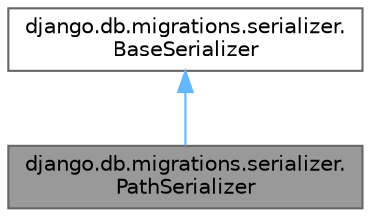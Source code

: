 digraph "django.db.migrations.serializer.PathSerializer"
{
 // LATEX_PDF_SIZE
  bgcolor="transparent";
  edge [fontname=Helvetica,fontsize=10,labelfontname=Helvetica,labelfontsize=10];
  node [fontname=Helvetica,fontsize=10,shape=box,height=0.2,width=0.4];
  Node1 [id="Node000001",label="django.db.migrations.serializer.\lPathSerializer",height=0.2,width=0.4,color="gray40", fillcolor="grey60", style="filled", fontcolor="black",tooltip=" "];
  Node2 -> Node1 [id="edge2_Node000001_Node000002",dir="back",color="steelblue1",style="solid",tooltip=" "];
  Node2 [id="Node000002",label="django.db.migrations.serializer.\lBaseSerializer",height=0.2,width=0.4,color="gray40", fillcolor="white", style="filled",URL="$classdjango_1_1db_1_1migrations_1_1serializer_1_1BaseSerializer.html",tooltip=" "];
}
